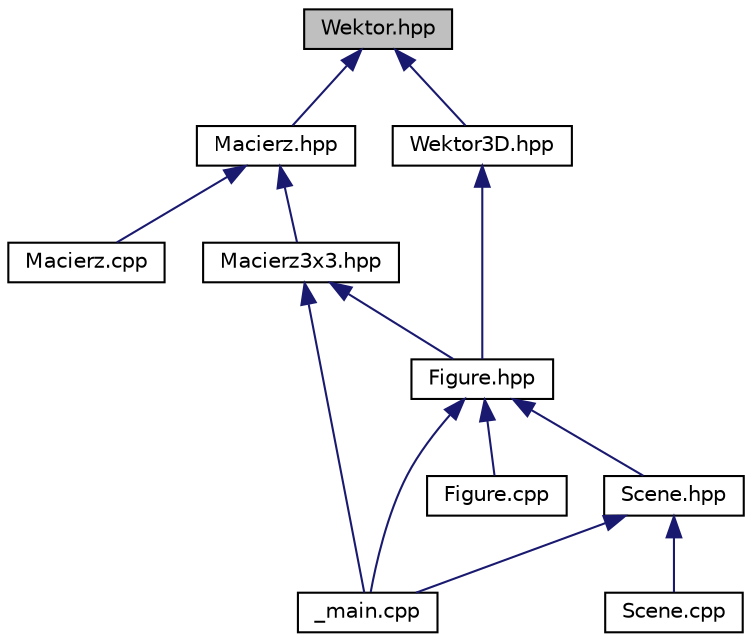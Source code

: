 digraph "Wektor.hpp"
{
 // LATEX_PDF_SIZE
  edge [fontname="Helvetica",fontsize="10",labelfontname="Helvetica",labelfontsize="10"];
  node [fontname="Helvetica",fontsize="10",shape=record];
  Node1 [label="Wektor.hpp",height=0.2,width=0.4,color="black", fillcolor="grey75", style="filled", fontcolor="black",tooltip="Definicja klasy szablonowej Wektor."];
  Node1 -> Node2 [dir="back",color="midnightblue",fontsize="10",style="solid",fontname="Helvetica"];
  Node2 [label="Macierz.hpp",height=0.2,width=0.4,color="black", fillcolor="white", style="filled",URL="$_macierz_8hpp.html",tooltip="Definicja klasy MacierzRot(Macierz Rotacji)"];
  Node2 -> Node3 [dir="back",color="midnightblue",fontsize="10",style="solid",fontname="Helvetica"];
  Node3 [label="Macierz3x3.hpp",height=0.2,width=0.4,color="black", fillcolor="white", style="filled",URL="$_macierz3x3_8hpp.html",tooltip="Definicja klasy Macierz3x3."];
  Node3 -> Node4 [dir="back",color="midnightblue",fontsize="10",style="solid",fontname="Helvetica"];
  Node4 [label="Figure.hpp",height=0.2,width=0.4,color="black", fillcolor="white", style="filled",URL="$_figure_8hpp.html",tooltip="Definicja klasy Figura."];
  Node4 -> Node5 [dir="back",color="midnightblue",fontsize="10",style="solid",fontname="Helvetica"];
  Node5 [label="Scene.hpp",height=0.2,width=0.4,color="black", fillcolor="white", style="filled",URL="$_scene_8hpp.html",tooltip="Definicja klasy Scena."];
  Node5 -> Node6 [dir="back",color="midnightblue",fontsize="10",style="solid",fontname="Helvetica"];
  Node6 [label="_main.cpp",height=0.2,width=0.4,color="black", fillcolor="white", style="filled",URL="$__main_8cpp.html",tooltip=" "];
  Node5 -> Node7 [dir="back",color="midnightblue",fontsize="10",style="solid",fontname="Helvetica"];
  Node7 [label="Scene.cpp",height=0.2,width=0.4,color="black", fillcolor="white", style="filled",URL="$_scene_8cpp.html",tooltip=" "];
  Node4 -> Node6 [dir="back",color="midnightblue",fontsize="10",style="solid",fontname="Helvetica"];
  Node4 -> Node8 [dir="back",color="midnightblue",fontsize="10",style="solid",fontname="Helvetica"];
  Node8 [label="Figure.cpp",height=0.2,width=0.4,color="black", fillcolor="white", style="filled",URL="$_figure_8cpp.html",tooltip=" "];
  Node3 -> Node6 [dir="back",color="midnightblue",fontsize="10",style="solid",fontname="Helvetica"];
  Node2 -> Node9 [dir="back",color="midnightblue",fontsize="10",style="solid",fontname="Helvetica"];
  Node9 [label="Macierz.cpp",height=0.2,width=0.4,color="black", fillcolor="white", style="filled",URL="$_macierz_8cpp.html",tooltip=" "];
  Node1 -> Node10 [dir="back",color="midnightblue",fontsize="10",style="solid",fontname="Helvetica"];
  Node10 [label="Wektor3D.hpp",height=0.2,width=0.4,color="black", fillcolor="white", style="filled",URL="$_wektor3_d_8hpp.html",tooltip="Definicja klasy Wektor3D."];
  Node10 -> Node4 [dir="back",color="midnightblue",fontsize="10",style="solid",fontname="Helvetica"];
}
